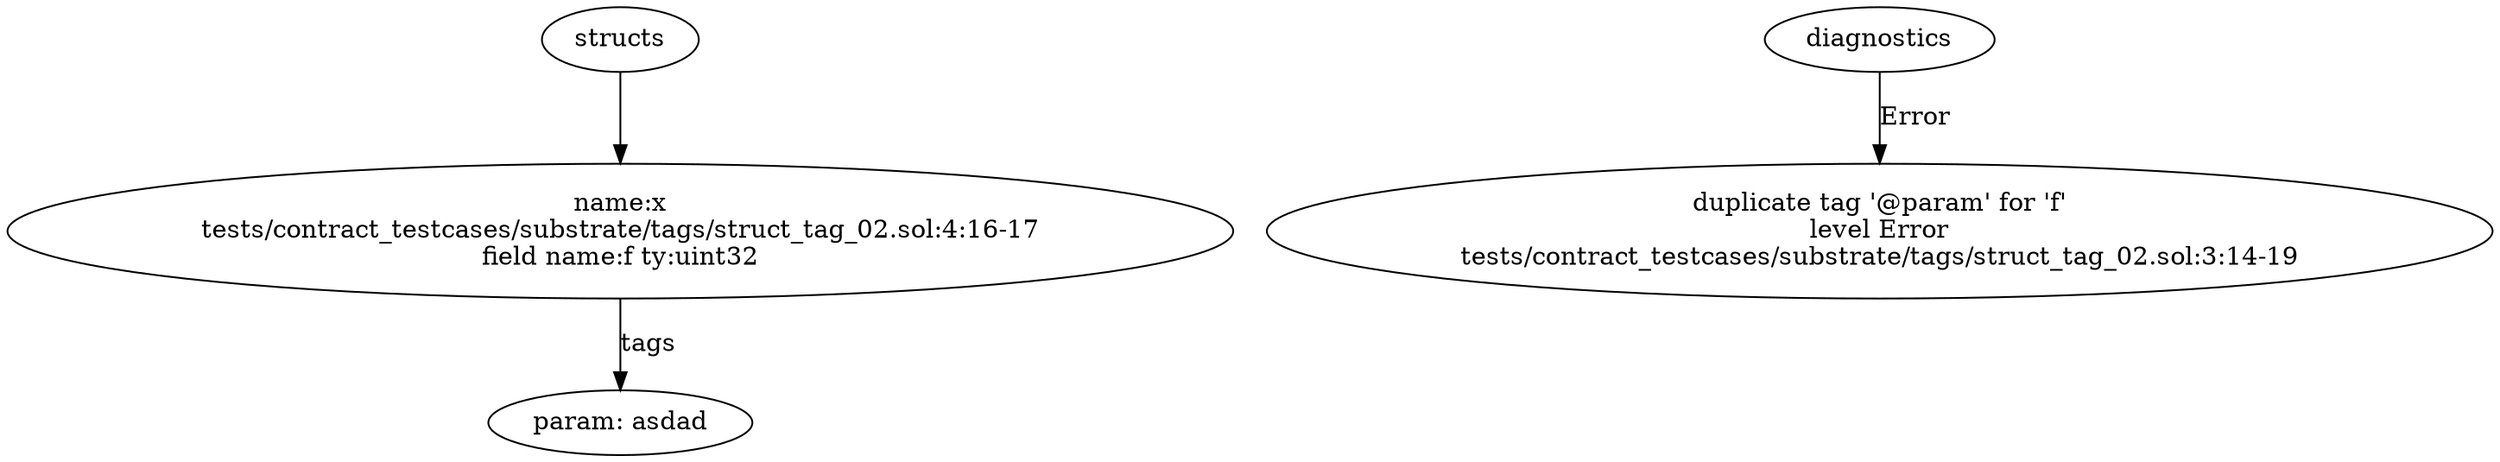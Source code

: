 strict digraph "tests/contract_testcases/substrate/tags/struct_tag_02.sol" {
	x [label="name:x\ntests/contract_testcases/substrate/tags/struct_tag_02.sol:4:16-17\nfield name:f ty:uint32"]
	tags [label="param: asdad"]
	diagnostic [label="duplicate tag '@param' for 'f'\nlevel Error\ntests/contract_testcases/substrate/tags/struct_tag_02.sol:3:14-19"]
	structs -> x
	x -> tags [label="tags"]
	diagnostics -> diagnostic [label="Error"]
}
